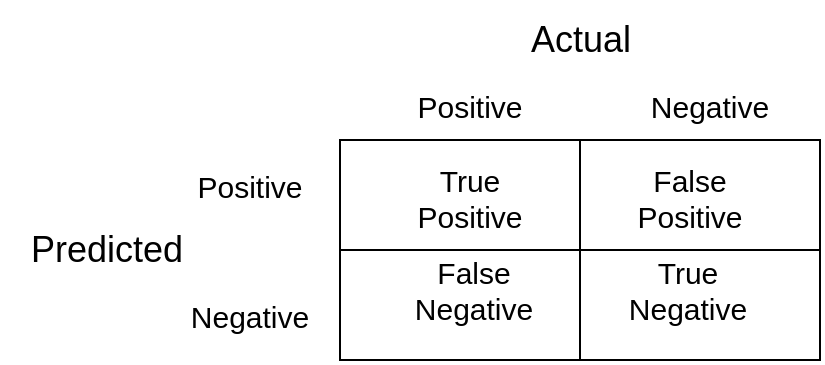<mxfile version="12.3.9" type="github" pages="1"><diagram id="g4G_ckeILm2ug5SXh59v" name="Page-1"><mxGraphModel dx="868" dy="401" grid="1" gridSize="10" guides="1" tooltips="1" connect="1" arrows="1" fold="1" page="1" pageScale="1" pageWidth="827" pageHeight="1169" math="0" shadow="0"><root><mxCell id="0"/><mxCell id="1" parent="0"/><mxCell id="P_bsMsxBYZTmGT0tbaLW-1" value="" style="rounded=0;whiteSpace=wrap;html=1;" vertex="1" parent="1"><mxGeometry x="280" y="170" width="240" height="110" as="geometry"/></mxCell><mxCell id="P_bsMsxBYZTmGT0tbaLW-2" value="" style="endArrow=none;html=1;entryX=0.5;entryY=0;entryDx=0;entryDy=0;exitX=0.5;exitY=1;exitDx=0;exitDy=0;" edge="1" parent="1" source="P_bsMsxBYZTmGT0tbaLW-1" target="P_bsMsxBYZTmGT0tbaLW-1"><mxGeometry width="50" height="50" relative="1" as="geometry"><mxPoint x="375" y="250" as="sourcePoint"/><mxPoint x="425" y="200" as="targetPoint"/></mxGeometry></mxCell><mxCell id="P_bsMsxBYZTmGT0tbaLW-3" value="" style="endArrow=none;html=1;entryX=1;entryY=0.5;entryDx=0;entryDy=0;exitX=0;exitY=0.5;exitDx=0;exitDy=0;" edge="1" parent="1" source="P_bsMsxBYZTmGT0tbaLW-1" target="P_bsMsxBYZTmGT0tbaLW-1"><mxGeometry width="50" height="50" relative="1" as="geometry"><mxPoint x="375" y="250" as="sourcePoint"/><mxPoint x="425" y="200" as="targetPoint"/></mxGeometry></mxCell><mxCell id="P_bsMsxBYZTmGT0tbaLW-4" value="&lt;font style=&quot;font-size: 18px&quot;&gt;Actual&lt;/font&gt;" style="text;html=1;strokeColor=none;fillColor=none;align=center;verticalAlign=middle;whiteSpace=wrap;rounded=0;" vertex="1" parent="1"><mxGeometry x="346.5" y="100" width="107" height="40" as="geometry"/></mxCell><mxCell id="P_bsMsxBYZTmGT0tbaLW-5" value="&lt;font style=&quot;font-size: 18px&quot;&gt;Predicted&lt;/font&gt;" style="text;html=1;strokeColor=none;fillColor=none;align=center;verticalAlign=middle;whiteSpace=wrap;rounded=0;" vertex="1" parent="1"><mxGeometry x="110" y="205" width="107" height="40" as="geometry"/></mxCell><mxCell id="P_bsMsxBYZTmGT0tbaLW-6" value="&lt;font style=&quot;font-size: 15px&quot;&gt;Positive&lt;/font&gt;" style="text;html=1;strokeColor=none;fillColor=none;align=center;verticalAlign=middle;whiteSpace=wrap;rounded=0;" vertex="1" parent="1"><mxGeometry x="310" y="140" width="70" height="25" as="geometry"/></mxCell><mxCell id="P_bsMsxBYZTmGT0tbaLW-8" value="&lt;font style=&quot;font-size: 15px&quot;&gt;Negative&lt;/font&gt;" style="text;html=1;strokeColor=none;fillColor=none;align=center;verticalAlign=middle;whiteSpace=wrap;rounded=0;" vertex="1" parent="1"><mxGeometry x="430" y="140" width="70" height="25" as="geometry"/></mxCell><mxCell id="P_bsMsxBYZTmGT0tbaLW-9" value="&lt;font style=&quot;font-size: 15px&quot;&gt;Positive&lt;/font&gt;" style="text;html=1;strokeColor=none;fillColor=none;align=center;verticalAlign=middle;whiteSpace=wrap;rounded=0;" vertex="1" parent="1"><mxGeometry x="200" y="180" width="70" height="25" as="geometry"/></mxCell><mxCell id="P_bsMsxBYZTmGT0tbaLW-10" value="&lt;font style=&quot;font-size: 15px&quot;&gt;Negative&lt;/font&gt;" style="text;html=1;strokeColor=none;fillColor=none;align=center;verticalAlign=middle;whiteSpace=wrap;rounded=0;" vertex="1" parent="1"><mxGeometry x="200" y="245" width="70" height="25" as="geometry"/></mxCell><mxCell id="P_bsMsxBYZTmGT0tbaLW-11" value="&lt;font style=&quot;font-size: 15px&quot;&gt;True Positive&lt;/font&gt;" style="text;html=1;strokeColor=none;fillColor=none;align=center;verticalAlign=middle;whiteSpace=wrap;rounded=0;" vertex="1" parent="1"><mxGeometry x="310" y="186.5" width="70" height="25" as="geometry"/></mxCell><mxCell id="P_bsMsxBYZTmGT0tbaLW-12" value="&lt;font style=&quot;font-size: 15px&quot;&gt;False Negative&lt;/font&gt;" style="text;html=1;strokeColor=none;fillColor=none;align=center;verticalAlign=middle;whiteSpace=wrap;rounded=0;" vertex="1" parent="1"><mxGeometry x="311.5" y="232.5" width="70" height="25" as="geometry"/></mxCell><mxCell id="P_bsMsxBYZTmGT0tbaLW-13" value="&lt;font style=&quot;font-size: 15px&quot;&gt;False Positive&lt;/font&gt;" style="text;html=1;strokeColor=none;fillColor=none;align=center;verticalAlign=middle;whiteSpace=wrap;rounded=0;" vertex="1" parent="1"><mxGeometry x="420" y="186.5" width="70" height="25" as="geometry"/></mxCell><mxCell id="P_bsMsxBYZTmGT0tbaLW-14" value="&lt;font style=&quot;font-size: 15px&quot;&gt;True Negative&lt;/font&gt;" style="text;html=1;strokeColor=none;fillColor=none;align=center;verticalAlign=middle;whiteSpace=wrap;rounded=0;" vertex="1" parent="1"><mxGeometry x="418.5" y="232.5" width="70" height="25" as="geometry"/></mxCell></root></mxGraphModel></diagram></mxfile>
